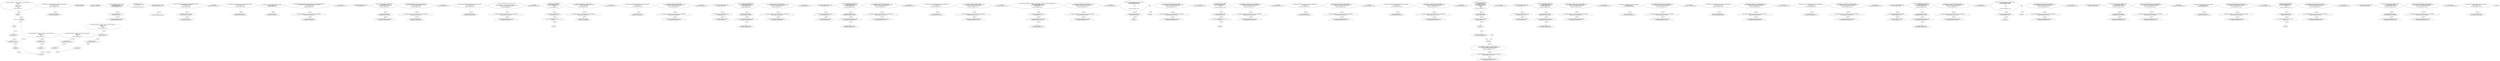 digraph  {
13 [label="2_ function mul(uint256 a, uint256 b) internal pure returns (uint256) {\n    if (a == 0) {\n      return 0;\n    }\n    uint256 c = a * b;\n    assert(c / a == b);\n    return c;\n  }\n13-function_definition-3-10", method="mul(uint256 a,uint256 b)", type_label=function_definition];
30 [label="3_ if_a == 0\n30-if-4-6", method="mul(uint256 a,uint256 b)", type_label=if];
1649 [label="3_ end_if", method="mul(uint256 a,uint256 b)", type_label=end_if];
35 [label="4_ return 0;\n35-return-5-5", method="mul(uint256 a,uint256 b)", type_label=return];
37 [label="6_ uint256 c = a * b;\n37-new_variable-7-7", method="mul(uint256 a,uint256 b)", type_label=new_variable];
45 [label="7_ assert(c / a == b);\n45-expression_statement-8-8", method="mul(uint256 a,uint256 b)", type_label=expression_statement];
54 [label="8_ return c;\n54-return-9-9", method="mul(uint256 a,uint256 b)", type_label=return];
56 [label="10_ function div(uint256 a, uint256 b) internal pure returns (uint256) {\n    uint256 c = a / b;\n    return c;\n  }\n56-function_definition-11-14", method="div(uint256 a,uint256 b)", type_label=function_definition];
73 [label="11_ uint256 c = a / b;\n73-new_variable-12-12", method="div(uint256 a,uint256 b)", type_label=new_variable];
81 [label="12_ return c;\n81-return-13-13", method="div(uint256 a,uint256 b)", type_label=return];
83 [label="14_ function sub(uint256 a, uint256 b) internal pure returns (uint256) {\n    assert(b <= a);\n    return a - b;\n  }\n83-function_definition-15-18", method="sub(uint256 a,uint256 b)", type_label=function_definition];
100 [label="15_ assert(b <= a);\n100-expression_statement-16-16", method="sub(uint256 a,uint256 b)", type_label=expression_statement];
107 [label="16_ return a - b;\n107-return-17-17", method="sub(uint256 a,uint256 b)", type_label=return];
111 [label="18_ function add(uint256 a, uint256 b) internal pure returns (uint256) {\n    uint256 c = a + b;\n    assert(c >= a);\n    return c;\n  }\n111-function_definition-19-23", method="add(uint256 a,uint256 b)", type_label=function_definition];
128 [label="19_ uint256 c = a + b;\n128-new_variable-20-20", method="add(uint256 a,uint256 b)", type_label=new_variable];
136 [label="20_ assert(c >= a);\n136-expression_statement-21-21", method="add(uint256 a,uint256 b)", type_label=expression_statement];
143 [label="21_ return c;\n143-return-22-22", method="add(uint256 a,uint256 b)", type_label=return];
148 [label="25_ function my_func_uncheck48(address payable dst) public payable{\n        dst.call.value(msg.value)(\"\");\n    }\n148-function_definition-26-28", method="my_func_uncheck48(address payable dst)", type_label=function_definition];
157 [label="26_ dst.call.value(msg.value)(\"\");\n157-expression_statement-27-27", method="my_func_uncheck48(address payable dst)", type_label=expression_statement];
172 [label="28_ address public owner;\n172-new_variable-29-29", method="", type_label=new_variable];
179 [label="30_ owner = msg.sender;\n179-expression_statement-31-31", method="", type_label=expression_statement];
185 [label="32_ function withdrawBal_unchk17 () public{\n	uint64 Balances_unchk17 = 0;\n	msg.sender.send(Balances_unchk17);}\n185-function_definition-33-35", method="withdrawBal_unchk17()", type_label=function_definition];
189 [label="33_ uint64 Balances_unchk17 = 0;\n189-new_variable-34-34", method="withdrawBal_unchk17()", type_label=new_variable];
195 [label="34_ msg.sender.send(Balances_unchk17);\n195-expression_statement-35-35", method="withdrawBal_unchk17()", type_label=expression_statement];
204 [label="35_ modifier onlyOwner {\n        require(msg.sender == owner);\n        _;\n    }\n204-expression_statement-36-39", method="", type_label=expression_statement];
207 [label="36_ require(msg.sender == owner);\n207-expression_statement-37-37", method="", type_label=expression_statement];
216 [label="37_ _;\n216-expression_statement-38-38", method="", type_label=expression_statement];
218 [label="39_ function transferOwnership(address newOwner) onlyOwner public {\n        require(newOwner != address(0));\n        owner = newOwner;\n    }\n218-function_definition-40-43", method="transferOwnership(address newOwner)", type_label=function_definition];
224 [label="39_ onlyOwner\n224-expression_statement-40-40", method="transferOwnership(address newOwner)", type_label=expression_statement];
228 [label="40_ require(newOwner != address(0));\n228-expression_statement-41-41", method="transferOwnership(address newOwner)", type_label=expression_statement];
237 [label="41_ owner = newOwner;\n237-expression_statement-42-42", method="transferOwnership(address newOwner)", type_label=expression_statement];
241 [label="43_ function callnotchecked_unchk37(address payable callee) public {\n    callee.call.value(1 ether);\n  }\n241-function_definition-44-46", method="callnotchecked_unchk37(address payable callee)", type_label=function_definition];
249 [label="44_ callee.call.value(1 ether);\n249-expression_statement-45-45", method="callnotchecked_unchk37(address payable callee)", type_label=expression_statement];
269 [label="49_ function bug_unchk3(address payable addr) public\n      {addr.send (42 ether); }\n269-function_definition-50-51", method="bug_unchk3(address payable addr)", type_label=function_definition];
277 [label="50_ addr.send (42 ether);\n277-expression_statement-51-51", method="bug_unchk3(address payable addr)", type_label=expression_statement];
285 [label="51_ function withdrawForUser(address payable _address,uint amount) onlyOwner public{\n        require(msg.sender == owner, \"only owner can use this method\");\n        _address.transfer(amount);\n    }\n285-function_definition-52-55", method="withdrawForUser(address payable _address,uint amount)", type_label=function_definition];
295 [label="51_ onlyOwner\n295-expression_statement-52-52", method="withdrawForUser(address payable _address,uint amount)", type_label=expression_statement];
299 [label="52_ require(msg.sender == owner, \"only owner can use this method\");\n299-expression_statement-53-53", method="withdrawForUser(address payable _address,uint amount)", type_label=expression_statement];
311 [label="53_ _address.transfer(amount);\n311-expression_statement-54-54", method="withdrawForUser(address payable _address,uint amount)", type_label=expression_statement];
318 [label="55_ bool public payedOut_unchk9 = false;\n318-new_variable-56-56", method="", type_label=new_variable];
325 [label="56_ function withdrawLeftOver_unchk9() public {\n        require(payedOut_unchk9);\n        msg.sender.send(address(this).balance);\n    }\n325-function_definition-57-60", method="withdrawLeftOver_unchk9()", type_label=function_definition];
329 [label="57_ require(payedOut_unchk9);\n329-expression_statement-58-58", method="withdrawLeftOver_unchk9()", type_label=expression_statement];
334 [label="58_ msg.sender.send(address(this).balance);\n334-expression_statement-59-59", method="withdrawLeftOver_unchk9()", type_label=expression_statement];
347 [label="60_ function moveBrick(uint amount) onlyOwner public{\n        require(msg.sender == owner, \"only owner can use this method\"); \n        msg.sender.transfer(amount);\n    }\n347-function_definition-61-64", method="moveBrick(uint amount)", type_label=function_definition];
353 [label="60_ onlyOwner\n353-expression_statement-61-61", method="moveBrick(uint amount)", type_label=expression_statement];
357 [label="61_ require(msg.sender == owner, \"only owner can use this method\");\n357-expression_statement-62-62", method="moveBrick(uint amount)", type_label=expression_statement];
369 [label="62_ msg.sender.transfer(amount);\n369-expression_statement-63-63", method="moveBrick(uint amount)", type_label=expression_statement];
378 [label="64_ function callnotchecked_unchk25(address payable callee) public {\n    callee.call.value(1 ether);\n  }\n378-function_definition-65-67", method="callnotchecked_unchk25(address payable callee)", type_label=function_definition];
386 [label="65_ callee.call.value(1 ether);\n386-expression_statement-66-66", method="callnotchecked_unchk25(address payable callee)", type_label=expression_statement];
396 [label="67_ function moveBrickContracts() onlyOwner public\n    {\n        require(msg.sender == owner, \"only owner can use this method\"); \n        msg.sender.transfer(address(this).balance);\n    }\n396-function_definition-68-72", method="moveBrickContracts()", type_label=function_definition];
398 [label="67_ onlyOwner\n398-expression_statement-68-68", method="moveBrickContracts()", type_label=expression_statement];
402 [label="69_ require(msg.sender == owner, \"only owner can use this method\");\n402-expression_statement-70-70", method="moveBrickContracts()", type_label=expression_statement];
414 [label="70_ msg.sender.transfer(address(this).balance);\n414-expression_statement-71-71", method="moveBrickContracts()", type_label=expression_statement];
427 [label="72_ function bug_unchk19() public{\naddress payable addr_unchk19;\nif (!addr_unchk19.send (10 ether) || 1==1)\n	{revert();}\n}\n427-function_definition-73-77", method="bug_unchk19()", type_label=function_definition];
431 [label="73_ address payable addr_unchk19;\n431-new_variable-74-74", method="bug_unchk19()", type_label=new_variable];
436 [label="74_ if_!addr_unchk19.send (10 ether) || 1==1\n436-if-75-76", method="bug_unchk19()", type_label=if];
2055 [label="74_ end_if", method="bug_unchk19()", type_label=end_if];
452 [label="77_ function moveBrickClear() onlyOwner public {\n        require(msg.sender == owner, \"only owner can use this method\"); \n        selfdestruct(msg.sender);\n    }\n452-function_definition-78-81", method="moveBrickClear()", type_label=function_definition];
454 [label="77_ onlyOwner\n454-expression_statement-78-78", method="moveBrickClear()", type_label=expression_statement];
458 [label="78_ require(msg.sender == owner, \"only owner can use this method\");\n458-expression_statement-79-79", method="moveBrickClear()", type_label=expression_statement];
470 [label="79_ selfdestruct(msg.sender);\n470-expression_statement-80-80", method="moveBrickClear()", type_label=expression_statement];
477 [label="81_ function unhandledsend_unchk26(address payable callee) public {\n    callee.send(5 ether);\n  }\n477-function_definition-82-84", method="unhandledsend_unchk26(address payable callee)", type_label=function_definition];
485 [label="82_ callee.send(5 ether);\n485-expression_statement-83-83", method="unhandledsend_unchk26(address payable callee)", type_label=expression_statement];
493 [label="84_ function joinFlexible() onlyOwner public{\n        require(msg.sender == owner, \"only owner can use this method\"); \n        msg.sender.transfer(address(this).balance);\n    }\n493-function_definition-85-88", method="joinFlexible()", type_label=function_definition];
495 [label="84_ onlyOwner\n495-expression_statement-85-85", method="joinFlexible()", type_label=expression_statement];
499 [label="85_ require(msg.sender == owner, \"only owner can use this method\");\n499-expression_statement-86-86", method="joinFlexible()", type_label=expression_statement];
511 [label="86_ msg.sender.transfer(address(this).balance);\n511-expression_statement-87-87", method="joinFlexible()", type_label=expression_statement];
524 [label="88_ bool public payedOut_unchk20 = false;\n524-new_variable-89-89", method="", type_label=new_variable];
531 [label="89_ address payable public winner_unchk20;\n531-new_variable-90-90", method="", type_label=new_variable];
536 [label="90_ uint public winAmount_unchk20;\n536-new_variable-91-91", method="", type_label=new_variable];
541 [label="91_ function sendToWinner_unchk20() public {\n        require(!payedOut_unchk20);\n        winner_unchk20.send(winAmount_unchk20);\n        payedOut_unchk20 = true;\n    }\n541-function_definition-92-96", method="sendToWinner_unchk20()", type_label=function_definition];
545 [label="92_ require(!payedOut_unchk20);\n545-expression_statement-93-93", method="sendToWinner_unchk20()", type_label=expression_statement];
551 [label="93_ winner_unchk20.send(winAmount_unchk20);\n551-expression_statement-94-94", method="sendToWinner_unchk20()", type_label=expression_statement];
558 [label="94_ payedOut_unchk20 = true;\n558-expression_statement-95-95", method="sendToWinner_unchk20()", type_label=expression_statement];
563 [label="96_ function joinFixed() onlyOwner public{\n        require(msg.sender == owner, \"only owner can use this method\"); \n        msg.sender.transfer(address(this).balance);\n    }\n563-function_definition-97-100", method="joinFixed()", type_label=function_definition];
565 [label="96_ onlyOwner\n565-expression_statement-97-97", method="joinFixed()", type_label=expression_statement];
569 [label="97_ require(msg.sender == owner, \"only owner can use this method\");\n569-expression_statement-98-98", method="joinFixed()", type_label=expression_statement];
581 [label="98_ msg.sender.transfer(address(this).balance);\n581-expression_statement-99-99", method="joinFixed()", type_label=expression_statement];
594 [label="100_ bool public payedOut_unchk32 = false;\n594-new_variable-101-101", method="", type_label=new_variable];
601 [label="101_ address payable public winner_unchk32;\n601-new_variable-102-102", method="", type_label=new_variable];
606 [label="102_ uint public winAmount_unchk32;\n606-new_variable-103-103", method="", type_label=new_variable];
611 [label="103_ function sendToWinner_unchk32() public {\n        require(!payedOut_unchk32);\n        winner_unchk32.send(winAmount_unchk32);\n        payedOut_unchk32 = true;\n    }\n611-function_definition-104-108", method="sendToWinner_unchk32()", type_label=function_definition];
615 [label="104_ require(!payedOut_unchk32);\n615-expression_statement-105-105", method="sendToWinner_unchk32()", type_label=expression_statement];
621 [label="105_ winner_unchk32.send(winAmount_unchk32);\n621-expression_statement-106-106", method="sendToWinner_unchk32()", type_label=expression_statement];
628 [label="106_ payedOut_unchk32 = true;\n628-expression_statement-107-107", method="sendToWinner_unchk32()", type_label=expression_statement];
633 [label="108_ function staticBonus() onlyOwner public{\n        require(msg.sender == owner, \"only owner can use this method\"); \n        msg.sender.transfer(address(this).balance);\n    }\n633-function_definition-109-112", method="staticBonus()", type_label=function_definition];
635 [label="108_ onlyOwner\n635-expression_statement-109-109", method="staticBonus()", type_label=expression_statement];
639 [label="109_ require(msg.sender == owner, \"only owner can use this method\");\n639-expression_statement-110-110", method="staticBonus()", type_label=expression_statement];
651 [label="110_ msg.sender.transfer(address(this).balance);\n651-expression_statement-111-111", method="staticBonus()", type_label=expression_statement];
664 [label="112_ function unhandledsend_unchk38(address payable callee) public {\n    callee.send(5 ether);\n  }\n664-function_definition-113-115", method="unhandledsend_unchk38(address payable callee)", type_label=function_definition];
672 [label="113_ callee.send(5 ether);\n672-expression_statement-114-114", method="unhandledsend_unchk38(address payable callee)", type_label=expression_statement];
680 [label="115_ function activeBonus() onlyOwner public{\n        require(msg.sender == owner, \"only owner can use this method\"); \n        msg.sender.transfer(address(this).balance);\n    }\n680-function_definition-116-119", method="activeBonus()", type_label=function_definition];
682 [label="115_ onlyOwner\n682-expression_statement-116-116", method="activeBonus()", type_label=expression_statement];
686 [label="116_ require(msg.sender == owner, \"only owner can use this method\");\n686-expression_statement-117-117", method="activeBonus()", type_label=expression_statement];
698 [label="117_ msg.sender.transfer(address(this).balance);\n698-expression_statement-118-118", method="activeBonus()", type_label=expression_statement];
711 [label="119_ function cash_unchk46(uint roundIndex, uint subpotIndex, address payable winner_unchk46) public{\n        uint64 subpot_unchk46 = 3 ether;\n        winner_unchk46.send(subpot_unchk46);   \n        subpot_unchk46= 0;\n}\n711-function_definition-120-124", method="cash_unchk46(uint roundIndex,uint subpotIndex,address payable winner_unchk46)", type_label=function_definition];
727 [label="120_ uint64 subpot_unchk46 = 3 ether;\n727-new_variable-121-121", method="cash_unchk46(uint roundIndex,uint subpotIndex,address payable winner_unchk46)", type_label=new_variable];
734 [label="121_ winner_unchk46.send(subpot_unchk46);\n734-expression_statement-122-122", method="cash_unchk46(uint roundIndex,uint subpotIndex,address payable winner_unchk46)", type_label=expression_statement];
741 [label="122_ subpot_unchk46= 0;\n741-expression_statement-123-123", method="cash_unchk46(uint roundIndex,uint subpotIndex,address payable winner_unchk46)", type_label=expression_statement];
745 [label="124_ function teamAddBonus() onlyOwner public{\n        require(msg.sender == owner, \"only owner can use this method\"); \n        msg.sender.transfer(address(this).balance);\n    }\n745-function_definition-125-128", method="teamAddBonus()", type_label=function_definition];
747 [label="124_ onlyOwner\n747-expression_statement-125-125", method="teamAddBonus()", type_label=expression_statement];
751 [label="125_ require(msg.sender == owner, \"only owner can use this method\");\n751-expression_statement-126-126", method="teamAddBonus()", type_label=expression_statement];
763 [label="126_ msg.sender.transfer(address(this).balance);\n763-expression_statement-127-127", method="teamAddBonus()", type_label=expression_statement];
776 [label="128_ function UncheckedExternalCall_unchk4 () public\n{  address payable addr_unchk4;\n   if (! addr_unchk4.send (42 ether))  \n      { \n      }\n	else\n      { \n      }\n}\n776-function_definition-129-137", method="UncheckedExternalCall_unchk4()", type_label=function_definition];
780 [label="129_ address payable addr_unchk4;\n780-new_variable-130-130", method="UncheckedExternalCall_unchk4()", type_label=new_variable];
785 [label="130_ if\n785-if-131-136", method="UncheckedExternalCall_unchk4()", type_label=if];
2404 [label="130_ end_if", method="UncheckedExternalCall_unchk4()", type_label=end_if];
796 [label="137_ function staticBonusCacl() onlyOwner public{\n        require(msg.sender == owner, \"only owner can use this method\"); \n        msg.sender.transfer(address(this).balance);\n    }\n796-function_definition-138-141", method="staticBonusCacl()", type_label=function_definition];
798 [label="137_ onlyOwner\n798-expression_statement-138-138", method="staticBonusCacl()", type_label=expression_statement];
802 [label="138_ require(msg.sender == owner, \"only owner can use this method\");\n802-expression_statement-139-139", method="staticBonusCacl()", type_label=expression_statement];
814 [label="139_ msg.sender.transfer(address(this).balance);\n814-expression_statement-140-140", method="staticBonusCacl()", type_label=expression_statement];
827 [label="141_ function bug_unchk7() public{\naddress payable addr_unchk7;\nif (!addr_unchk7.send (10 ether) || 1==1)\n	{revert();}\n}\n827-function_definition-142-146", method="bug_unchk7()", type_label=function_definition];
831 [label="142_ address payable addr_unchk7;\n831-new_variable-143-143", method="bug_unchk7()", type_label=new_variable];
836 [label="143_ if_!addr_unchk7.send (10 ether) || 1==1\n836-if-144-145", method="bug_unchk7()", type_label=if];
2455 [label="143_ end_if", method="bug_unchk7()", type_label=end_if];
852 [label="146_ function activeBonusCacl_1() onlyOwner public{\n        require(msg.sender == owner, \"only owner can use this method\"); \n        msg.sender.transfer(address(this).balance);\n    }\n852-function_definition-147-150", method="activeBonusCacl_1()", type_label=function_definition];
854 [label="146_ onlyOwner\n854-expression_statement-147-147", method="activeBonusCacl_1()", type_label=expression_statement];
858 [label="147_ require(msg.sender == owner, \"only owner can use this method\");\n858-expression_statement-148-148", method="activeBonusCacl_1()", type_label=expression_statement];
870 [label="148_ msg.sender.transfer(address(this).balance);\n870-expression_statement-149-149", method="activeBonusCacl_1()", type_label=expression_statement];
883 [label="150_ function my_func_unchk23(address payable dst) public payable{\n        dst.send(msg.value);\n    }\n883-function_definition-151-153", method="my_func_unchk23(address payable dst)", type_label=function_definition];
892 [label="151_ dst.send(msg.value);\n892-expression_statement-152-152", method="my_func_unchk23(address payable dst)", type_label=expression_statement];
901 [label="153_ function activeBonusCacl_2() onlyOwner public{\n        require(msg.sender == owner, \"only owner can use this method\"); \n        msg.sender.transfer(address(this).balance);\n    }\n901-function_definition-154-157", method="activeBonusCacl_2()", type_label=function_definition];
903 [label="153_ onlyOwner\n903-expression_statement-154-154", method="activeBonusCacl_2()", type_label=expression_statement];
907 [label="154_ require(msg.sender == owner, \"only owner can use this method\");\n907-expression_statement-155-155", method="activeBonusCacl_2()", type_label=expression_statement];
919 [label="155_ msg.sender.transfer(address(this).balance);\n919-expression_statement-156-156", method="activeBonusCacl_2()", type_label=expression_statement];
932 [label="157_ function unhandledsend_unchk14(address payable callee) public {\n    callee.send(5 ether);\n  }\n932-function_definition-158-160", method="unhandledsend_unchk14(address payable callee)", type_label=function_definition];
940 [label="158_ callee.send(5 ether);\n940-expression_statement-159-159", method="unhandledsend_unchk14(address payable callee)", type_label=expression_statement];
948 [label="160_ function activeBonusCacl_3() onlyOwner public{\n        require(msg.sender == owner, \"only owner can use this method\"); \n        msg.sender.transfer(address(this).balance);\n    }\n948-function_definition-161-164", method="activeBonusCacl_3()", type_label=function_definition];
950 [label="160_ onlyOwner\n950-expression_statement-161-161", method="activeBonusCacl_3()", type_label=expression_statement];
954 [label="161_ require(msg.sender == owner, \"only owner can use this method\");\n954-expression_statement-162-162", method="activeBonusCacl_3()", type_label=expression_statement];
966 [label="162_ msg.sender.transfer(address(this).balance);\n966-expression_statement-163-163", method="activeBonusCacl_3()", type_label=expression_statement];
979 [label="164_ function bug_unchk30() public{\nuint receivers_unchk30;\naddress payable addr_unchk30;\nif (!addr_unchk30.send(42 ether))\n	{receivers_unchk30 +=1;}\nelse\n	{revert();}\n}\n979-function_definition-165-172", method="bug_unchk30()", type_label=function_definition];
983 [label="165_ uint receivers_unchk30;\n983-new_variable-166-166", method="bug_unchk30()", type_label=new_variable];
988 [label="166_ address payable addr_unchk30;\n988-new_variable-167-167", method="bug_unchk30()", type_label=new_variable];
993 [label="167_ if\n993-if-168-171", method="bug_unchk30()", type_label=if];
2612 [label="167_ end_if", method="bug_unchk30()", type_label=end_if];
1003 [label="168_ receivers_unchk30 +=1;\n1003-expression_statement-169-169", method="bug_unchk30()", type_label=expression_statement];
1010 [label="172_ function activeBonusCacl_4() onlyOwner public{\n        require(msg.sender == owner, \"only owner can use this method\"); \n        msg.sender.transfer(address(this).balance);\n    }\n1010-function_definition-173-176", method="activeBonusCacl_4()", type_label=function_definition];
1012 [label="172_ onlyOwner\n1012-expression_statement-173-173", method="activeBonusCacl_4()", type_label=expression_statement];
1016 [label="173_ require(msg.sender == owner, \"only owner can use this method\");\n1016-expression_statement-174-174", method="activeBonusCacl_4()", type_label=expression_statement];
1028 [label="174_ msg.sender.transfer(address(this).balance);\n1028-expression_statement-175-175", method="activeBonusCacl_4()", type_label=expression_statement];
1041 [label="176_ bool public payedOut_unchk8 = false;\n1041-new_variable-177-177", method="", type_label=new_variable];
1048 [label="177_ address payable public winner_unchk8;\n1048-new_variable-178-178", method="", type_label=new_variable];
1053 [label="178_ uint public winAmount_unchk8;\n1053-new_variable-179-179", method="", type_label=new_variable];
1058 [label="179_ function sendToWinner_unchk8() public {\n        require(!payedOut_unchk8);\n        winner_unchk8.send(winAmount_unchk8);\n        payedOut_unchk8 = true;\n    }\n1058-function_definition-180-184", method="sendToWinner_unchk8()", type_label=function_definition];
1062 [label="180_ require(!payedOut_unchk8);\n1062-expression_statement-181-181", method="sendToWinner_unchk8()", type_label=expression_statement];
1068 [label="181_ winner_unchk8.send(winAmount_unchk8);\n1068-expression_statement-182-182", method="sendToWinner_unchk8()", type_label=expression_statement];
1075 [label="182_ payedOut_unchk8 = true;\n1075-expression_statement-183-183", method="sendToWinner_unchk8()", type_label=expression_statement];
1080 [label="184_ function activeBonusCacl_5() onlyOwner public{\n        require(msg.sender == owner, \"only owner can use this method\"); \n        msg.sender.transfer(address(this).balance);\n    }\n1080-function_definition-185-188", method="activeBonusCacl_5()", type_label=function_definition];
1082 [label="184_ onlyOwner\n1082-expression_statement-185-185", method="activeBonusCacl_5()", type_label=expression_statement];
1086 [label="185_ require(msg.sender == owner, \"only owner can use this method\");\n1086-expression_statement-186-186", method="activeBonusCacl_5()", type_label=expression_statement];
1098 [label="186_ msg.sender.transfer(address(this).balance);\n1098-expression_statement-187-187", method="activeBonusCacl_5()", type_label=expression_statement];
1111 [label="188_ function bug_unchk39(address payable addr) public\n      {addr.send (4 ether); }\n1111-function_definition-189-190", method="bug_unchk39(address payable addr)", type_label=function_definition];
1119 [label="189_ addr.send (4 ether);\n1119-expression_statement-190-190", method="bug_unchk39(address payable addr)", type_label=expression_statement];
1127 [label="190_ function activeBonusCacl_6() onlyOwner public{\n        require(msg.sender == owner, \"only owner can use this method\"); \n        msg.sender.transfer(address(this).balance);\n    }\n1127-function_definition-191-194", method="activeBonusCacl_6()", type_label=function_definition];
1129 [label="190_ onlyOwner\n1129-expression_statement-191-191", method="activeBonusCacl_6()", type_label=expression_statement];
1133 [label="191_ require(msg.sender == owner, \"only owner can use this method\");\n1133-expression_statement-192-192", method="activeBonusCacl_6()", type_label=expression_statement];
1145 [label="192_ msg.sender.transfer(address(this).balance);\n1145-expression_statement-193-193", method="activeBonusCacl_6()", type_label=expression_statement];
1158 [label="194_ function my_func_uncheck36(address payable dst) public payable{\n        dst.call.value(msg.value)(\"\");\n    }\n1158-function_definition-195-197", method="my_func_uncheck36(address payable dst)", type_label=function_definition];
1167 [label="195_ dst.call.value(msg.value)(\"\");\n1167-expression_statement-196-196", method="my_func_uncheck36(address payable dst)", type_label=expression_statement];
1182 [label="197_ function activeBonusCacl_7() onlyOwner public{\n        require(msg.sender == owner, \"only owner can use this method\"); \n        msg.sender.transfer(address(this).balance);\n    }\n1182-function_definition-198-201", method="activeBonusCacl_7()", type_label=function_definition];
1184 [label="197_ onlyOwner\n1184-expression_statement-198-198", method="activeBonusCacl_7()", type_label=expression_statement];
1188 [label="198_ require(msg.sender == owner, \"only owner can use this method\");\n1188-expression_statement-199-199", method="activeBonusCacl_7()", type_label=expression_statement];
1200 [label="199_ msg.sender.transfer(address(this).balance);\n1200-expression_statement-200-200", method="activeBonusCacl_7()", type_label=expression_statement];
1213 [label="201_ function my_func_unchk35(address payable dst) public payable{\n        dst.send(msg.value);\n    }\n1213-function_definition-202-204", method="my_func_unchk35(address payable dst)", type_label=function_definition];
1222 [label="202_ dst.send(msg.value);\n1222-expression_statement-203-203", method="my_func_unchk35(address payable dst)", type_label=expression_statement];
1231 [label="204_ function activeBonusCacl_8() onlyOwner public{\n        require(msg.sender == owner, \"only owner can use this method\"); \n        msg.sender.transfer(address(this).balance);\n    }\n1231-function_definition-205-208", method="activeBonusCacl_8()", type_label=function_definition];
1233 [label="204_ onlyOwner\n1233-expression_statement-205-205", method="activeBonusCacl_8()", type_label=expression_statement];
1237 [label="205_ require(msg.sender == owner, \"only owner can use this method\");\n1237-expression_statement-206-206", method="activeBonusCacl_8()", type_label=expression_statement];
1249 [label="206_ msg.sender.transfer(address(this).balance);\n1249-expression_statement-207-207", method="activeBonusCacl_8()", type_label=expression_statement];
1262 [label="208_ bool public payedOut_unchk44 = false;\n1262-new_variable-209-209", method="", type_label=new_variable];
1269 [label="209_ address payable public winner_unchk44;\n1269-new_variable-210-210", method="", type_label=new_variable];
1274 [label="210_ uint public winAmount_unchk44;\n1274-new_variable-211-211", method="", type_label=new_variable];
1279 [label="211_ function sendToWinner_unchk44() public {\n        require(!payedOut_unchk44);\n        winner_unchk44.send(winAmount_unchk44);\n        payedOut_unchk44 = true;\n    }\n1279-function_definition-212-216", method="sendToWinner_unchk44()", type_label=function_definition];
1283 [label="212_ require(!payedOut_unchk44);\n1283-expression_statement-213-213", method="sendToWinner_unchk44()", type_label=expression_statement];
1289 [label="213_ winner_unchk44.send(winAmount_unchk44);\n1289-expression_statement-214-214", method="sendToWinner_unchk44()", type_label=expression_statement];
1296 [label="214_ payedOut_unchk44 = true;\n1296-expression_statement-215-215", method="sendToWinner_unchk44()", type_label=expression_statement];
1301 [label="216_ function activeBonusCacl_9() onlyOwner public{\n        require(msg.sender == owner, \"only owner can use this method\"); \n        msg.sender.transfer(address(this).balance);\n    }\n1301-function_definition-217-220", method="activeBonusCacl_9()", type_label=function_definition];
1303 [label="216_ onlyOwner\n1303-expression_statement-217-217", method="activeBonusCacl_9()", type_label=expression_statement];
1307 [label="217_ require(msg.sender == owner, \"only owner can use this method\");\n1307-expression_statement-218-218", method="activeBonusCacl_9()", type_label=expression_statement];
1319 [label="218_ msg.sender.transfer(address(this).balance);\n1319-expression_statement-219-219", method="activeBonusCacl_9()", type_label=expression_statement];
1332 [label="220_ function UncheckedExternalCall_unchk40 () public\n{  address payable addr_unchk40;\n   if (! addr_unchk40.send (2 ether))  \n      { \n      }\n	else\n      { \n      }\n}\n1332-function_definition-221-229", method="UncheckedExternalCall_unchk40()", type_label=function_definition];
1336 [label="221_ address payable addr_unchk40;\n1336-new_variable-222-222", method="UncheckedExternalCall_unchk40()", type_label=new_variable];
1341 [label="222_ if\n1341-if-223-228", method="UncheckedExternalCall_unchk40()", type_label=if];
2960 [label="222_ end_if", method="UncheckedExternalCall_unchk40()", type_label=end_if];
1352 [label="229_ function teamAddBonusCacl() onlyOwner public{\n        require(msg.sender == owner, \"only owner can use this method\"); \n        msg.sender.transfer(address(this).balance);\n    }\n1352-function_definition-230-233", method="teamAddBonusCacl()", type_label=function_definition];
1354 [label="229_ onlyOwner\n1354-expression_statement-230-230", method="teamAddBonusCacl()", type_label=expression_statement];
1358 [label="230_ require(msg.sender == owner, \"only owner can use this method\");\n1358-expression_statement-231-231", method="teamAddBonusCacl()", type_label=expression_statement];
1370 [label="231_ msg.sender.transfer(address(this).balance);\n1370-expression_statement-232-232", method="teamAddBonusCacl()", type_label=expression_statement];
1383 [label="233_ bool public payedOut_unchk33 = false;\n1383-new_variable-234-234", method="", type_label=new_variable];
1390 [label="234_ function withdrawLeftOver_unchk33() public {\n        require(payedOut_unchk33);\n        msg.sender.send(address(this).balance);\n    }\n1390-function_definition-235-238", method="withdrawLeftOver_unchk33()", type_label=function_definition];
1394 [label="235_ require(payedOut_unchk33);\n1394-expression_statement-236-236", method="withdrawLeftOver_unchk33()", type_label=expression_statement];
1399 [label="236_ msg.sender.send(address(this).balance);\n1399-expression_statement-237-237", method="withdrawLeftOver_unchk33()", type_label=expression_statement];
1412 [label="238_ function caclTeamPerformance() onlyOwner public{\n        require(msg.sender == owner, \"only owner can use this method\"); \n        msg.sender.transfer(address(this).balance);\n    }\n1412-function_definition-239-242", method="caclTeamPerformance()", type_label=function_definition];
1414 [label="238_ onlyOwner\n1414-expression_statement-239-239", method="caclTeamPerformance()", type_label=expression_statement];
1418 [label="239_ require(msg.sender == owner, \"only owner can use this method\");\n1418-expression_statement-240-240", method="caclTeamPerformance()", type_label=expression_statement];
1430 [label="240_ msg.sender.transfer(address(this).balance);\n1430-expression_statement-241-241", method="caclTeamPerformance()", type_label=expression_statement];
1443 [label="242_ function bug_unchk27(address payable addr) public\n      {addr.send (42 ether); }\n1443-function_definition-243-244", method="bug_unchk27(address payable addr)", type_label=function_definition];
1451 [label="243_ addr.send (42 ether);\n1451-expression_statement-244-244", method="bug_unchk27(address payable addr)", type_label=expression_statement];
1459 [label="244_ function releaStaticBonus() onlyOwner public{\n        require(msg.sender == owner, \"only owner can use this method\"); \n        msg.sender.transfer(address(this).balance);\n    }\n1459-function_definition-245-248", method="releaStaticBonus()", type_label=function_definition];
1461 [label="244_ onlyOwner\n1461-expression_statement-245-245", method="releaStaticBonus()", type_label=expression_statement];
1465 [label="245_ require(msg.sender == owner, \"only owner can use this method\");\n1465-expression_statement-246-246", method="releaStaticBonus()", type_label=expression_statement];
1477 [label="246_ msg.sender.transfer(address(this).balance);\n1477-expression_statement-247-247", method="releaStaticBonus()", type_label=expression_statement];
1490 [label="248_ function bug_unchk31() public{\naddress payable addr_unchk31;\nif (!addr_unchk31.send (10 ether) || 1==1)\n	{revert();}\n}\n1490-function_definition-249-253", method="bug_unchk31()", type_label=function_definition];
1494 [label="249_ address payable addr_unchk31;\n1494-new_variable-250-250", method="bug_unchk31()", type_label=new_variable];
1499 [label="250_ if_!addr_unchk31.send (10 ether) || 1==1\n1499-if-251-252", method="bug_unchk31()", type_label=if];
3118 [label="250_ end_if", method="bug_unchk31()", type_label=end_if];
1515 [label="253_ function releaActiveBonus() onlyOwner public{\n        require(msg.sender == owner, \"only owner can use this method\"); \n        msg.sender.transfer(address(this).balance);\n    }\n1515-function_definition-254-257", method="releaActiveBonus()", type_label=function_definition];
1517 [label="253_ onlyOwner\n1517-expression_statement-254-254", method="releaActiveBonus()", type_label=expression_statement];
1521 [label="254_ require(msg.sender == owner, \"only owner can use this method\");\n1521-expression_statement-255-255", method="releaActiveBonus()", type_label=expression_statement];
1533 [label="255_ msg.sender.transfer(address(this).balance);\n1533-expression_statement-256-256", method="releaActiveBonus()", type_label=expression_statement];
1546 [label="257_ bool public payedOut_unchk45 = false;\n1546-new_variable-258-258", method="", type_label=new_variable];
1553 [label="258_ function withdrawLeftOver_unchk45() public {\n        require(payedOut_unchk45);\n        msg.sender.send(address(this).balance);\n    }\n1553-function_definition-259-262", method="withdrawLeftOver_unchk45()", type_label=function_definition];
1557 [label="259_ require(payedOut_unchk45);\n1557-expression_statement-260-260", method="withdrawLeftOver_unchk45()", type_label=expression_statement];
1562 [label="260_ msg.sender.send(address(this).balance);\n1562-expression_statement-261-261", method="withdrawLeftOver_unchk45()", type_label=expression_statement];
1575 [label="262_ function releaTeamAddBonus() onlyOwner public{\n        require(msg.sender == owner, \"only owner can use this method\"); \n        msg.sender.transfer(address(this).balance);\n    }\n1575-function_definition-263-266", method="releaTeamAddBonus()", type_label=function_definition];
1577 [label="262_ onlyOwner\n1577-expression_statement-263-263", method="releaTeamAddBonus()", type_label=expression_statement];
1581 [label="263_ require(msg.sender == owner, \"only owner can use this method\");\n1581-expression_statement-264-264", method="releaTeamAddBonus()", type_label=expression_statement];
1593 [label="264_ msg.sender.transfer(address(this).balance);\n1593-expression_statement-265-265", method="releaTeamAddBonus()", type_label=expression_statement];
1606 [label="266_ function callnotchecked_unchk13(address callee) public {\n    callee.call.value(1 ether);\n  }\n1606-function_definition-267-269", method="callnotchecked_unchk13(address callee)", type_label=function_definition];
1614 [label="267_ callee.call.value(1 ether);\n1614-expression_statement-268-268", method="callnotchecked_unchk13(address callee)", type_label=expression_statement];
1 [label="0_ start_node", method="", type_label=start];
2 [label="0_ exit_node", method="", type_label=exit];
795;
1008;
1351;
13 -> 30  [color=red, controlflow_type=next_line, edge_type=CFG_edge, key=0, label=next_line];
30 -> 35  [color=red, controlflow_type=pos_next, edge_type=CFG_edge, key=0, label=pos_next];
30 -> 1649  [color=red, controlflow_type=neg_next, edge_type=CFG_edge, key=0, label=neg_next];
1649 -> 37  [color=red, controlflow_type=next_line, edge_type=CFG_edge, key=0, label=next_line];
35 -> 1649  [color=red, controlflow_type=end_if, edge_type=CFG_edge, key=0, label=end_if];
35 -> 2  [color=red, controlflow_type=return_exit, edge_type=CFG_edge, key=0, label=return_exit];
37 -> 45  [color=red, controlflow_type=next_line, edge_type=CFG_edge, key=0, label=next_line];
45 -> 54  [color=red, controlflow_type=next_line, edge_type=CFG_edge, key=0, label=next_line];
54 -> 2  [color=red, controlflow_type=return_exit, edge_type=CFG_edge, key=0, label=return_exit];
56 -> 73  [color=red, controlflow_type=next_line, edge_type=CFG_edge, key=0, label=next_line];
73 -> 81  [color=red, controlflow_type=next_line, edge_type=CFG_edge, key=0, label=next_line];
81 -> 2  [color=red, controlflow_type=return_exit, edge_type=CFG_edge, key=0, label=return_exit];
83 -> 100  [color=red, controlflow_type=next_line, edge_type=CFG_edge, key=0, label=next_line];
100 -> 107  [color=red, controlflow_type=next_line, edge_type=CFG_edge, key=0, label=next_line];
107 -> 2  [color=red, controlflow_type=return_exit, edge_type=CFG_edge, key=0, label=return_exit];
111 -> 128  [color=red, controlflow_type=next_line, edge_type=CFG_edge, key=0, label=next_line];
128 -> 136  [color=red, controlflow_type=next_line, edge_type=CFG_edge, key=0, label=next_line];
136 -> 143  [color=red, controlflow_type=next_line, edge_type=CFG_edge, key=0, label=next_line];
143 -> 2  [color=red, controlflow_type=return_exit, edge_type=CFG_edge, key=0, label=return_exit];
148 -> 157  [color=red, controlflow_type=next_line, edge_type=CFG_edge, key=0, label=next_line];
185 -> 189  [color=red, controlflow_type=next_line, edge_type=CFG_edge, key=0, label=next_line];
189 -> 195  [color=red, controlflow_type=next_line, edge_type=CFG_edge, key=0, label=next_line];
207 -> 216  [color=red, controlflow_type=next_line, edge_type=CFG_edge, key=0, label=next_line];
218 -> 228  [color=red, controlflow_type=next_line, edge_type=CFG_edge, key=0, label=next_line];
228 -> 237  [color=red, controlflow_type=next_line, edge_type=CFG_edge, key=0, label=next_line];
241 -> 249  [color=red, controlflow_type=next_line, edge_type=CFG_edge, key=0, label=next_line];
269 -> 277  [color=red, controlflow_type=next_line, edge_type=CFG_edge, key=0, label=next_line];
285 -> 299  [color=red, controlflow_type=next_line, edge_type=CFG_edge, key=0, label=next_line];
299 -> 311  [color=red, controlflow_type=next_line, edge_type=CFG_edge, key=0, label=next_line];
325 -> 329  [color=red, controlflow_type=next_line, edge_type=CFG_edge, key=0, label=next_line];
329 -> 334  [color=red, controlflow_type=next_line, edge_type=CFG_edge, key=0, label=next_line];
347 -> 357  [color=red, controlflow_type=next_line, edge_type=CFG_edge, key=0, label=next_line];
357 -> 369  [color=red, controlflow_type=next_line, edge_type=CFG_edge, key=0, label=next_line];
378 -> 386  [color=red, controlflow_type=next_line, edge_type=CFG_edge, key=0, label=next_line];
396 -> 402  [color=red, controlflow_type=next_line, edge_type=CFG_edge, key=0, label=next_line];
402 -> 414  [color=red, controlflow_type=next_line, edge_type=CFG_edge, key=0, label=next_line];
427 -> 431  [color=red, controlflow_type=next_line, edge_type=CFG_edge, key=0, label=next_line];
431 -> 436  [color=red, controlflow_type=next_line, edge_type=CFG_edge, key=0, label=next_line];
436 -> 2055  [color=red, controlflow_type=neg_next, edge_type=CFG_edge, key=0, label=neg_next];
452 -> 458  [color=red, controlflow_type=next_line, edge_type=CFG_edge, key=0, label=next_line];
458 -> 470  [color=red, controlflow_type=next_line, edge_type=CFG_edge, key=0, label=next_line];
477 -> 485  [color=red, controlflow_type=next_line, edge_type=CFG_edge, key=0, label=next_line];
493 -> 499  [color=red, controlflow_type=next_line, edge_type=CFG_edge, key=0, label=next_line];
499 -> 511  [color=red, controlflow_type=next_line, edge_type=CFG_edge, key=0, label=next_line];
524 -> 531  [color=red, controlflow_type=next_line, edge_type=CFG_edge, key=0, label=next_line];
531 -> 536  [color=red, controlflow_type=next_line, edge_type=CFG_edge, key=0, label=next_line];
541 -> 545  [color=red, controlflow_type=next_line, edge_type=CFG_edge, key=0, label=next_line];
545 -> 551  [color=red, controlflow_type=next_line, edge_type=CFG_edge, key=0, label=next_line];
551 -> 558  [color=red, controlflow_type=next_line, edge_type=CFG_edge, key=0, label=next_line];
563 -> 569  [color=red, controlflow_type=next_line, edge_type=CFG_edge, key=0, label=next_line];
569 -> 581  [color=red, controlflow_type=next_line, edge_type=CFG_edge, key=0, label=next_line];
594 -> 601  [color=red, controlflow_type=next_line, edge_type=CFG_edge, key=0, label=next_line];
601 -> 606  [color=red, controlflow_type=next_line, edge_type=CFG_edge, key=0, label=next_line];
611 -> 615  [color=red, controlflow_type=next_line, edge_type=CFG_edge, key=0, label=next_line];
615 -> 621  [color=red, controlflow_type=next_line, edge_type=CFG_edge, key=0, label=next_line];
621 -> 628  [color=red, controlflow_type=next_line, edge_type=CFG_edge, key=0, label=next_line];
633 -> 639  [color=red, controlflow_type=next_line, edge_type=CFG_edge, key=0, label=next_line];
639 -> 651  [color=red, controlflow_type=next_line, edge_type=CFG_edge, key=0, label=next_line];
664 -> 672  [color=red, controlflow_type=next_line, edge_type=CFG_edge, key=0, label=next_line];
680 -> 686  [color=red, controlflow_type=next_line, edge_type=CFG_edge, key=0, label=next_line];
686 -> 698  [color=red, controlflow_type=next_line, edge_type=CFG_edge, key=0, label=next_line];
711 -> 727  [color=red, controlflow_type=next_line, edge_type=CFG_edge, key=0, label=next_line];
727 -> 734  [color=red, controlflow_type=next_line, edge_type=CFG_edge, key=0, label=next_line];
734 -> 741  [color=red, controlflow_type=next_line, edge_type=CFG_edge, key=0, label=next_line];
745 -> 751  [color=red, controlflow_type=next_line, edge_type=CFG_edge, key=0, label=next_line];
751 -> 763  [color=red, controlflow_type=next_line, edge_type=CFG_edge, key=0, label=next_line];
776 -> 780  [color=red, controlflow_type=next_line, edge_type=CFG_edge, key=0, label=next_line];
780 -> 785  [color=red, controlflow_type=next_line, edge_type=CFG_edge, key=0, label=next_line];
796 -> 802  [color=red, controlflow_type=next_line, edge_type=CFG_edge, key=0, label=next_line];
802 -> 814  [color=red, controlflow_type=next_line, edge_type=CFG_edge, key=0, label=next_line];
827 -> 831  [color=red, controlflow_type=next_line, edge_type=CFG_edge, key=0, label=next_line];
831 -> 836  [color=red, controlflow_type=next_line, edge_type=CFG_edge, key=0, label=next_line];
836 -> 2455  [color=red, controlflow_type=neg_next, edge_type=CFG_edge, key=0, label=neg_next];
852 -> 858  [color=red, controlflow_type=next_line, edge_type=CFG_edge, key=0, label=next_line];
858 -> 870  [color=red, controlflow_type=next_line, edge_type=CFG_edge, key=0, label=next_line];
883 -> 892  [color=red, controlflow_type=next_line, edge_type=CFG_edge, key=0, label=next_line];
901 -> 907  [color=red, controlflow_type=next_line, edge_type=CFG_edge, key=0, label=next_line];
907 -> 919  [color=red, controlflow_type=next_line, edge_type=CFG_edge, key=0, label=next_line];
932 -> 940  [color=red, controlflow_type=next_line, edge_type=CFG_edge, key=0, label=next_line];
948 -> 954  [color=red, controlflow_type=next_line, edge_type=CFG_edge, key=0, label=next_line];
954 -> 966  [color=red, controlflow_type=next_line, edge_type=CFG_edge, key=0, label=next_line];
979 -> 983  [color=red, controlflow_type=next_line, edge_type=CFG_edge, key=0, label=next_line];
983 -> 988  [color=red, controlflow_type=next_line, edge_type=CFG_edge, key=0, label=next_line];
988 -> 993  [color=red, controlflow_type=next_line, edge_type=CFG_edge, key=0, label=next_line];
993 -> 1003  [color=red, controlflow_type=pos_next, edge_type=CFG_edge, key=0, label=pos_next];
2612 -> 1010  [color=red, controlflow_type=next_line, edge_type=CFG_edge, key=0, label=next_line];
1003 -> 2612  [color=red, controlflow_type=end_if, edge_type=CFG_edge, key=0, label=end_if];
1010 -> 1016  [color=red, controlflow_type=next_line, edge_type=CFG_edge, key=0, label=next_line];
1016 -> 1028  [color=red, controlflow_type=next_line, edge_type=CFG_edge, key=0, label=next_line];
1041 -> 1048  [color=red, controlflow_type=next_line, edge_type=CFG_edge, key=0, label=next_line];
1048 -> 1053  [color=red, controlflow_type=next_line, edge_type=CFG_edge, key=0, label=next_line];
1058 -> 1062  [color=red, controlflow_type=next_line, edge_type=CFG_edge, key=0, label=next_line];
1062 -> 1068  [color=red, controlflow_type=next_line, edge_type=CFG_edge, key=0, label=next_line];
1068 -> 1075  [color=red, controlflow_type=next_line, edge_type=CFG_edge, key=0, label=next_line];
1080 -> 1086  [color=red, controlflow_type=next_line, edge_type=CFG_edge, key=0, label=next_line];
1086 -> 1098  [color=red, controlflow_type=next_line, edge_type=CFG_edge, key=0, label=next_line];
1111 -> 1119  [color=red, controlflow_type=next_line, edge_type=CFG_edge, key=0, label=next_line];
1127 -> 1133  [color=red, controlflow_type=next_line, edge_type=CFG_edge, key=0, label=next_line];
1133 -> 1145  [color=red, controlflow_type=next_line, edge_type=CFG_edge, key=0, label=next_line];
1158 -> 1167  [color=red, controlflow_type=next_line, edge_type=CFG_edge, key=0, label=next_line];
1182 -> 1188  [color=red, controlflow_type=next_line, edge_type=CFG_edge, key=0, label=next_line];
1188 -> 1200  [color=red, controlflow_type=next_line, edge_type=CFG_edge, key=0, label=next_line];
1213 -> 1222  [color=red, controlflow_type=next_line, edge_type=CFG_edge, key=0, label=next_line];
1231 -> 1237  [color=red, controlflow_type=next_line, edge_type=CFG_edge, key=0, label=next_line];
1237 -> 1249  [color=red, controlflow_type=next_line, edge_type=CFG_edge, key=0, label=next_line];
1262 -> 1269  [color=red, controlflow_type=next_line, edge_type=CFG_edge, key=0, label=next_line];
1269 -> 1274  [color=red, controlflow_type=next_line, edge_type=CFG_edge, key=0, label=next_line];
1279 -> 1283  [color=red, controlflow_type=next_line, edge_type=CFG_edge, key=0, label=next_line];
1283 -> 1289  [color=red, controlflow_type=next_line, edge_type=CFG_edge, key=0, label=next_line];
1289 -> 1296  [color=red, controlflow_type=next_line, edge_type=CFG_edge, key=0, label=next_line];
1301 -> 1307  [color=red, controlflow_type=next_line, edge_type=CFG_edge, key=0, label=next_line];
1307 -> 1319  [color=red, controlflow_type=next_line, edge_type=CFG_edge, key=0, label=next_line];
1332 -> 1336  [color=red, controlflow_type=next_line, edge_type=CFG_edge, key=0, label=next_line];
1336 -> 1341  [color=red, controlflow_type=next_line, edge_type=CFG_edge, key=0, label=next_line];
1352 -> 1358  [color=red, controlflow_type=next_line, edge_type=CFG_edge, key=0, label=next_line];
1358 -> 1370  [color=red, controlflow_type=next_line, edge_type=CFG_edge, key=0, label=next_line];
1390 -> 1394  [color=red, controlflow_type=next_line, edge_type=CFG_edge, key=0, label=next_line];
1394 -> 1399  [color=red, controlflow_type=next_line, edge_type=CFG_edge, key=0, label=next_line];
1412 -> 1418  [color=red, controlflow_type=next_line, edge_type=CFG_edge, key=0, label=next_line];
1418 -> 1430  [color=red, controlflow_type=next_line, edge_type=CFG_edge, key=0, label=next_line];
1443 -> 1451  [color=red, controlflow_type=next_line, edge_type=CFG_edge, key=0, label=next_line];
1459 -> 1465  [color=red, controlflow_type=next_line, edge_type=CFG_edge, key=0, label=next_line];
1465 -> 1477  [color=red, controlflow_type=next_line, edge_type=CFG_edge, key=0, label=next_line];
1490 -> 1494  [color=red, controlflow_type=next_line, edge_type=CFG_edge, key=0, label=next_line];
1494 -> 1499  [color=red, controlflow_type=next_line, edge_type=CFG_edge, key=0, label=next_line];
1499 -> 3118  [color=red, controlflow_type=neg_next, edge_type=CFG_edge, key=0, label=neg_next];
1515 -> 1521  [color=red, controlflow_type=next_line, edge_type=CFG_edge, key=0, label=next_line];
1521 -> 1533  [color=red, controlflow_type=next_line, edge_type=CFG_edge, key=0, label=next_line];
1553 -> 1557  [color=red, controlflow_type=next_line, edge_type=CFG_edge, key=0, label=next_line];
1557 -> 1562  [color=red, controlflow_type=next_line, edge_type=CFG_edge, key=0, label=next_line];
1575 -> 1581  [color=red, controlflow_type=next_line, edge_type=CFG_edge, key=0, label=next_line];
1581 -> 1593  [color=red, controlflow_type=next_line, edge_type=CFG_edge, key=0, label=next_line];
1606 -> 1614  [color=red, controlflow_type=next_line, edge_type=CFG_edge, key=0, label=next_line];
795 -> 2404  [color=red, controlflow_type=end_if, edge_type=CFG_edge, key=0, label=end_if];
1008 -> 2612  [color=red, controlflow_type=end_if, edge_type=CFG_edge, key=0, label=end_if];
1351 -> 2960  [color=red, controlflow_type=end_if, edge_type=CFG_edge, key=0, label=end_if];
}
